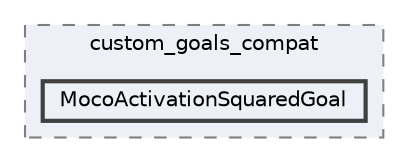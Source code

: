 digraph "C:/dev/MocoExtendProblem/custom_goals_compat/MocoActivationSquaredGoal"
{
 // LATEX_PDF_SIZE
  bgcolor="transparent";
  edge [fontname=Helvetica,fontsize=10,labelfontname=Helvetica,labelfontsize=10];
  node [fontname=Helvetica,fontsize=10,shape=box,height=0.2,width=0.4];
  compound=true
  subgraph clusterdir_8c0a1ea791e630db5ca893b685c99658 {
    graph [ bgcolor="#edf0f7", pencolor="grey50", label="custom_goals_compat", fontname=Helvetica,fontsize=10 style="filled,dashed", URL="dir_8c0a1ea791e630db5ca893b685c99658.html",tooltip=""]
  dir_a8ae6306256caaba49dbe1669822a6cc [label="MocoActivationSquaredGoal", fillcolor="#edf0f7", color="grey25", style="filled,bold", URL="dir_a8ae6306256caaba49dbe1669822a6cc.html",tooltip=""];
  }
}
